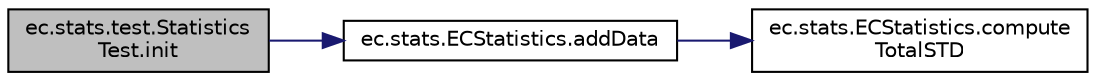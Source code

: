digraph "ec.stats.test.StatisticsTest.init"
{
  edge [fontname="Helvetica",fontsize="10",labelfontname="Helvetica",labelfontsize="10"];
  node [fontname="Helvetica",fontsize="10",shape=record];
  rankdir="LR";
  Node4 [label="ec.stats.test.Statistics\lTest.init",height=0.2,width=0.4,color="black", fillcolor="grey75", style="filled", fontcolor="black"];
  Node4 -> Node5 [color="midnightblue",fontsize="10",style="solid",fontname="Helvetica"];
  Node5 [label="ec.stats.ECStatistics.addData",height=0.2,width=0.4,color="black", fillcolor="white", style="filled",URL="$classec_1_1stats_1_1_e_c_statistics.html#a6529c36c2e76dcebd8d81f5d7510eb50",tooltip="Add double to the data array and re-compute the count/min/max/mean/standard deviation. "];
  Node5 -> Node6 [color="midnightblue",fontsize="10",style="solid",fontname="Helvetica"];
  Node6 [label="ec.stats.ECStatistics.compute\lTotalSTD",height=0.2,width=0.4,color="black", fillcolor="white", style="filled",URL="$classec_1_1stats_1_1_e_c_statistics.html#a89857f7a47ae0c7f697c0dc889425311",tooltip="Compute the total standard deviation for all values in the data array. "];
}
